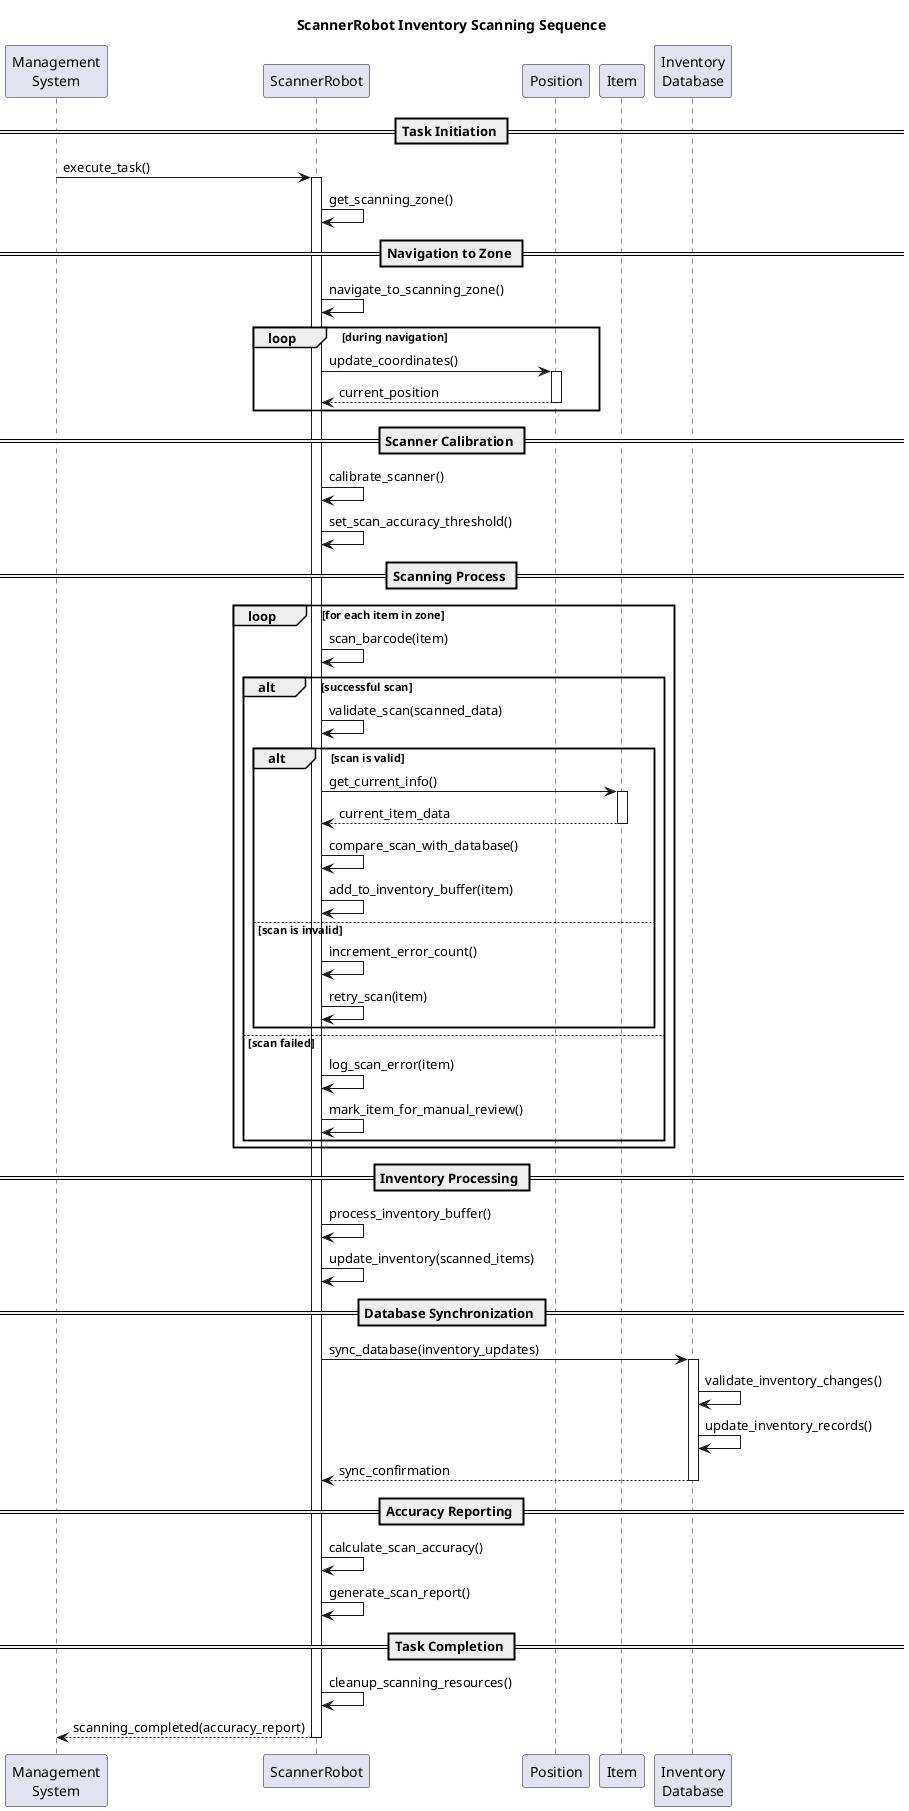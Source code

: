 @startuml ScannerRobotSequence
title ScannerRobot Inventory Scanning Sequence

participant "Management\nSystem" as sys
participant ScannerRobot as scanner
participant Position as pos
participant Item as item
participant "Inventory\nDatabase" as db

== Task Initiation ==
sys -> scanner : execute_task()
activate scanner
scanner -> scanner : get_scanning_zone()

== Navigation to Zone ==
scanner -> scanner : navigate_to_scanning_zone()
loop during navigation
    scanner -> pos : update_coordinates()
    activate pos
    pos --> scanner : current_position
    deactivate pos
end

== Scanner Calibration ==
scanner -> scanner : calibrate_scanner()
scanner -> scanner : set_scan_accuracy_threshold()

== Scanning Process ==
loop for each item in zone
    scanner -> scanner : scan_barcode(item)
    
    alt successful scan
        scanner -> scanner : validate_scan(scanned_data)
        
        alt scan is valid
            scanner -> item : get_current_info()
            activate item
            item --> scanner : current_item_data
            deactivate item
            
            scanner -> scanner : compare_scan_with_database()
            scanner -> scanner : add_to_inventory_buffer(item)
            
        else scan is invalid
            scanner -> scanner : increment_error_count()
            scanner -> scanner : retry_scan(item)
        end
        
    else scan failed
        scanner -> scanner : log_scan_error(item)
        scanner -> scanner : mark_item_for_manual_review()
    end
end

== Inventory Processing ==
scanner -> scanner : process_inventory_buffer()
scanner -> scanner : update_inventory(scanned_items)

== Database Synchronization ==
scanner -> db : sync_database(inventory_updates)
activate db
db -> db : validate_inventory_changes()
db -> db : update_inventory_records()
db --> scanner : sync_confirmation
deactivate db

== Accuracy Reporting ==
scanner -> scanner : calculate_scan_accuracy()
scanner -> scanner : generate_scan_report()

== Task Completion ==
scanner -> scanner : cleanup_scanning_resources()
scanner --> sys : scanning_completed(accuracy_report)
deactivate scanner

@enduml